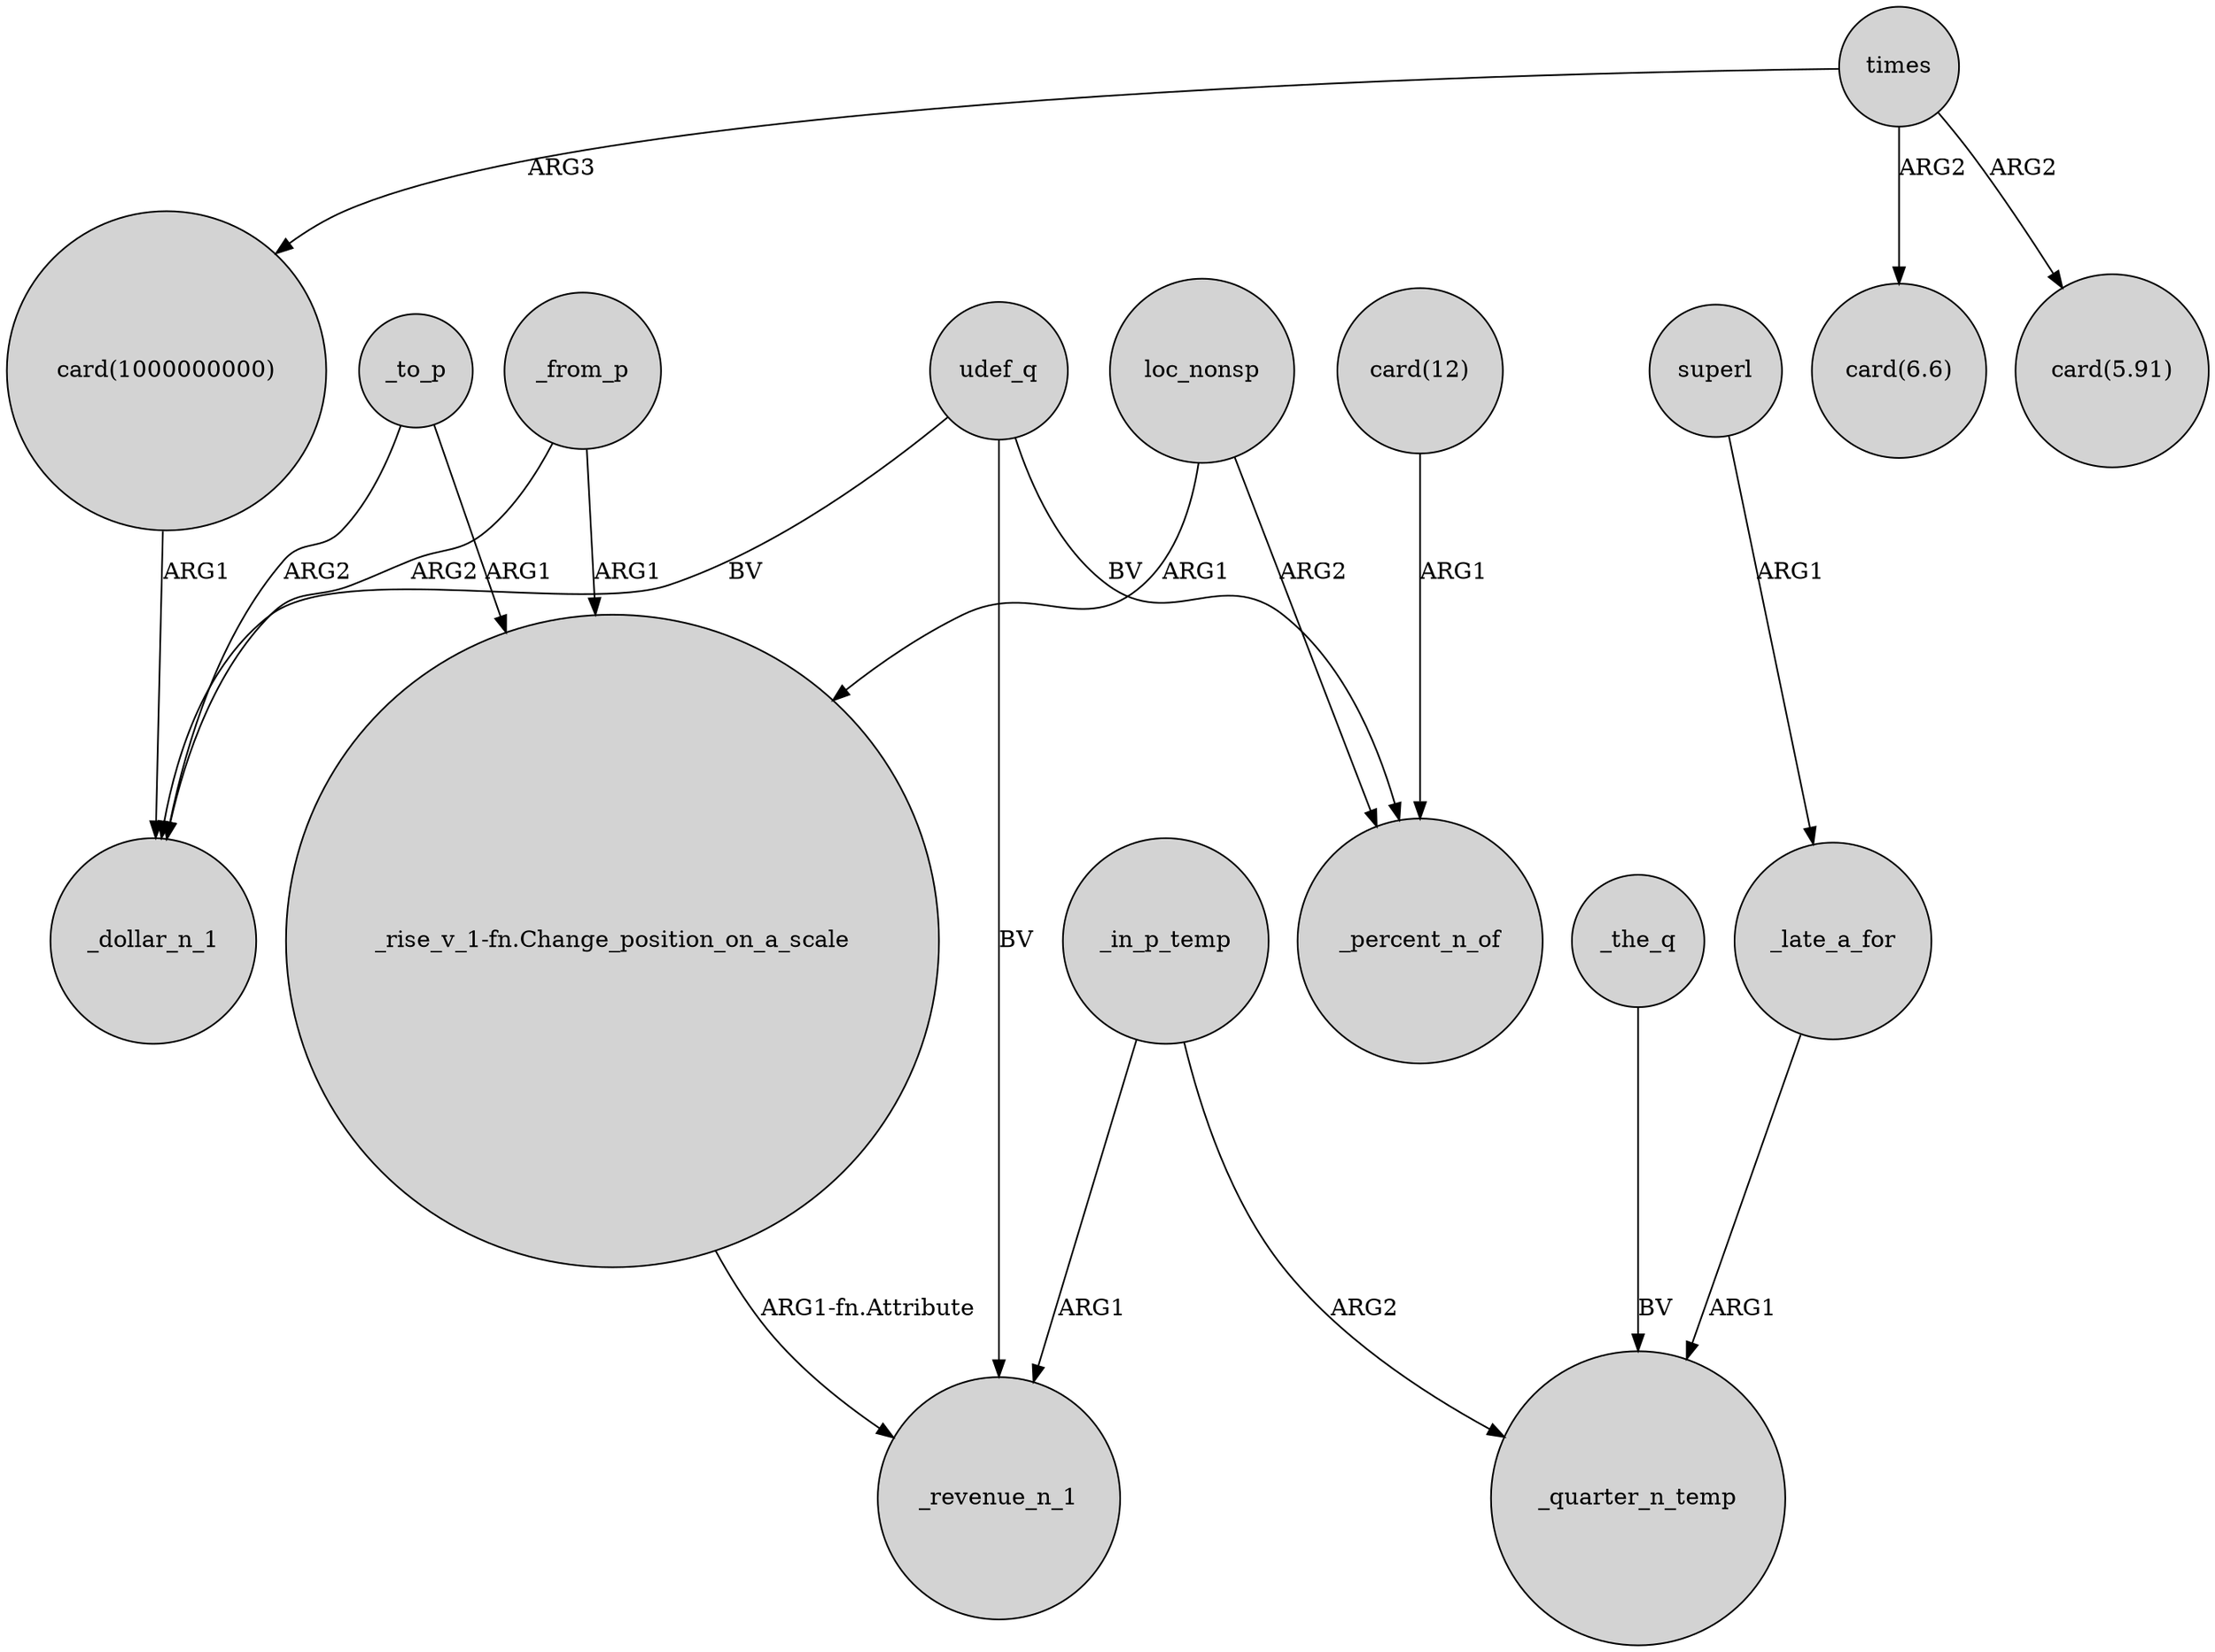 digraph {
	node [shape=circle style=filled]
	"card(1000000000)" -> _dollar_n_1 [label=ARG1]
	_late_a_for -> _quarter_n_temp [label=ARG1]
	"_rise_v_1-fn.Change_position_on_a_scale" -> _revenue_n_1 [label="ARG1-fn.Attribute"]
	_in_p_temp -> _quarter_n_temp [label=ARG2]
	times -> "card(6.6)" [label=ARG2]
	_to_p -> "_rise_v_1-fn.Change_position_on_a_scale" [label=ARG1]
	loc_nonsp -> "_rise_v_1-fn.Change_position_on_a_scale" [label=ARG1]
	_the_q -> _quarter_n_temp [label=BV]
	superl -> _late_a_for [label=ARG1]
	_in_p_temp -> _revenue_n_1 [label=ARG1]
	_to_p -> _dollar_n_1 [label=ARG2]
	times -> "card(1000000000)" [label=ARG3]
	times -> "card(5.91)" [label=ARG2]
	udef_q -> _revenue_n_1 [label=BV]
	udef_q -> _percent_n_of [label=BV]
	"card(12)" -> _percent_n_of [label=ARG1]
	udef_q -> _dollar_n_1 [label=BV]
	_from_p -> "_rise_v_1-fn.Change_position_on_a_scale" [label=ARG1]
	_from_p -> _dollar_n_1 [label=ARG2]
	loc_nonsp -> _percent_n_of [label=ARG2]
}
